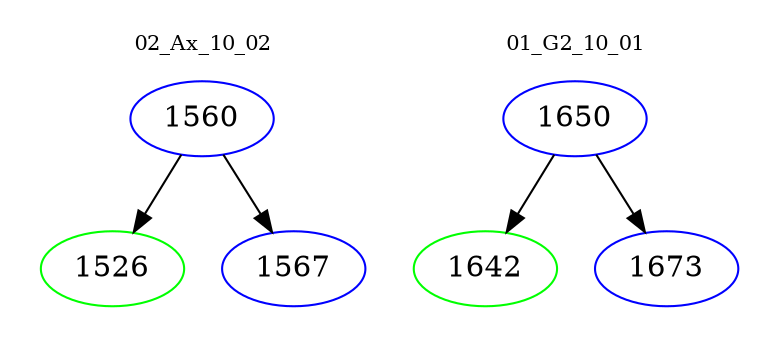 digraph{
subgraph cluster_0 {
color = white
label = "02_Ax_10_02";
fontsize=10;
T0_1560 [label="1560", color="blue"]
T0_1560 -> T0_1526 [color="black"]
T0_1526 [label="1526", color="green"]
T0_1560 -> T0_1567 [color="black"]
T0_1567 [label="1567", color="blue"]
}
subgraph cluster_1 {
color = white
label = "01_G2_10_01";
fontsize=10;
T1_1650 [label="1650", color="blue"]
T1_1650 -> T1_1642 [color="black"]
T1_1642 [label="1642", color="green"]
T1_1650 -> T1_1673 [color="black"]
T1_1673 [label="1673", color="blue"]
}
}
